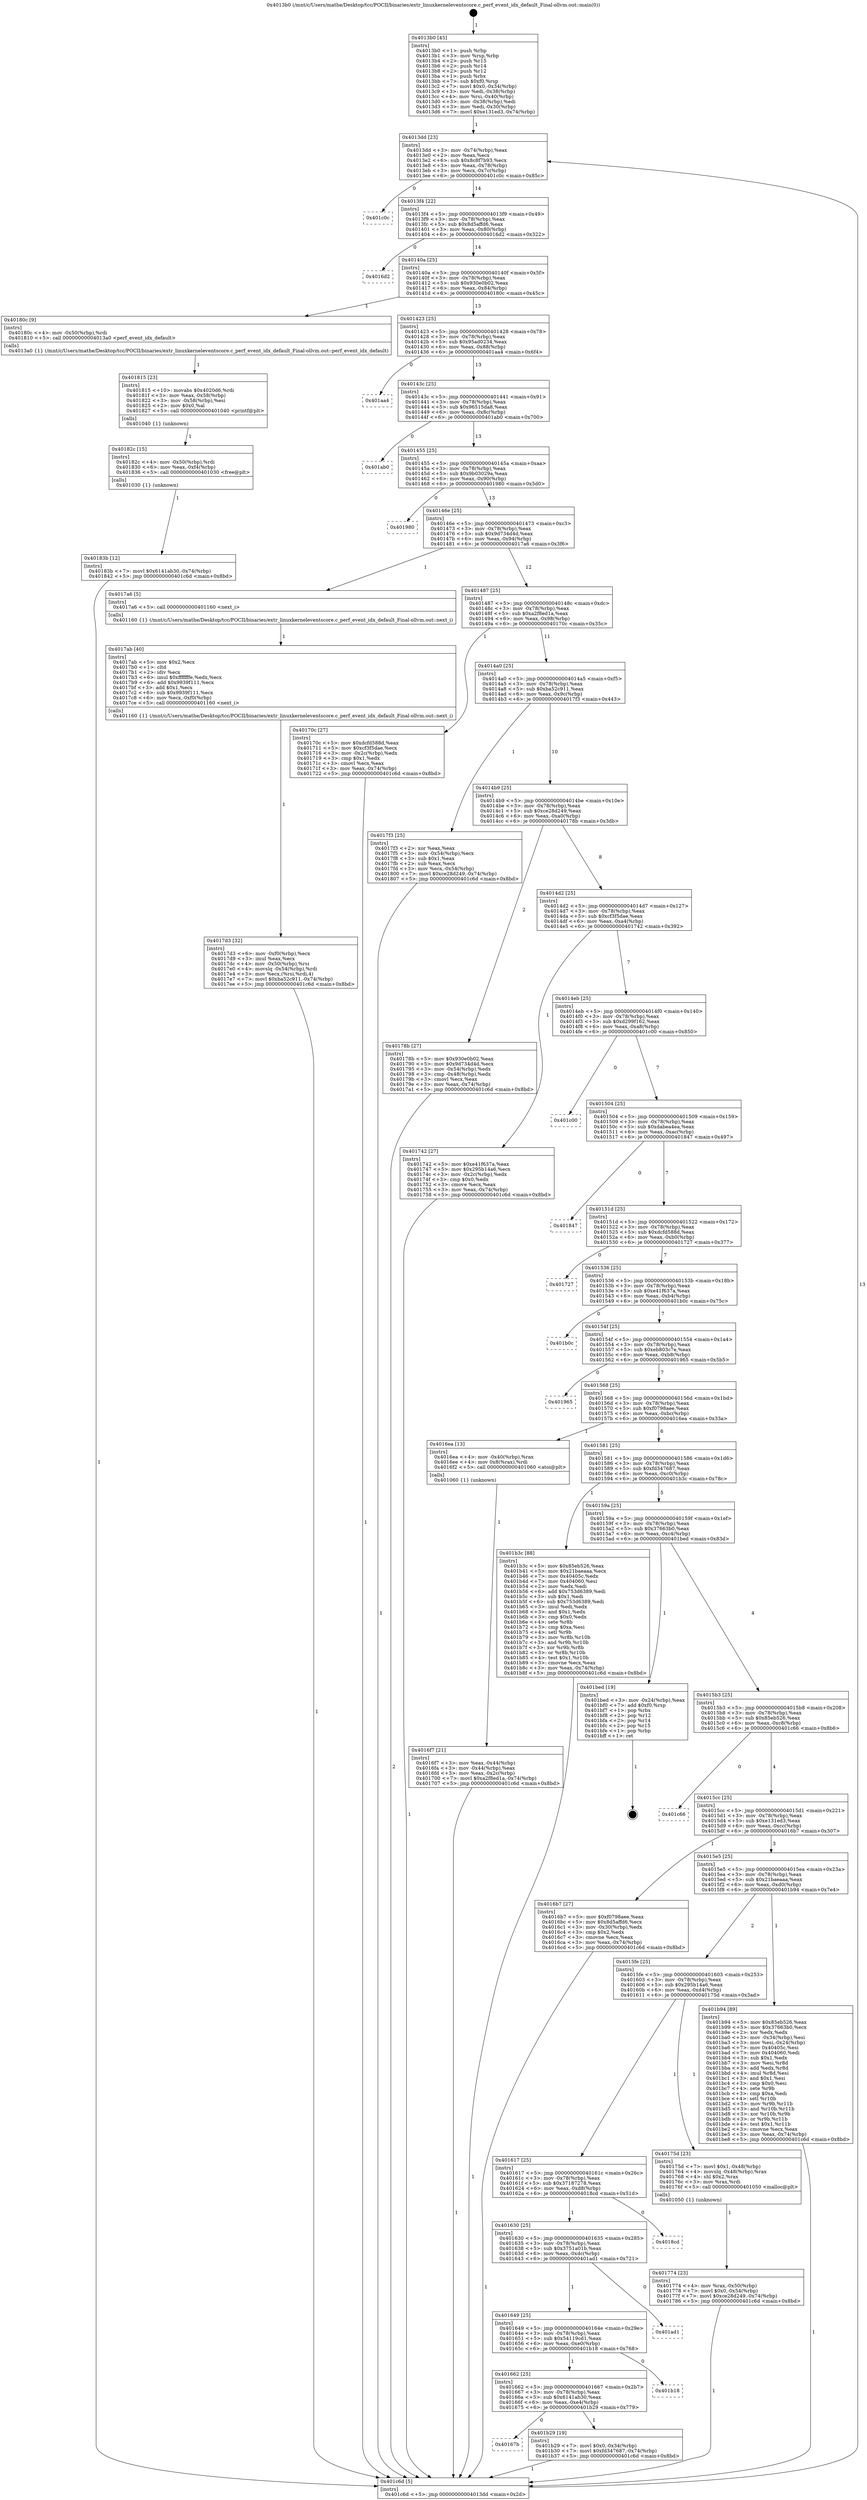 digraph "0x4013b0" {
  label = "0x4013b0 (/mnt/c/Users/mathe/Desktop/tcc/POCII/binaries/extr_linuxkerneleventscore.c_perf_event_idx_default_Final-ollvm.out::main(0))"
  labelloc = "t"
  node[shape=record]

  Entry [label="",width=0.3,height=0.3,shape=circle,fillcolor=black,style=filled]
  "0x4013dd" [label="{
     0x4013dd [23]\l
     | [instrs]\l
     &nbsp;&nbsp;0x4013dd \<+3\>: mov -0x74(%rbp),%eax\l
     &nbsp;&nbsp;0x4013e0 \<+2\>: mov %eax,%ecx\l
     &nbsp;&nbsp;0x4013e2 \<+6\>: sub $0x8c8f7b93,%ecx\l
     &nbsp;&nbsp;0x4013e8 \<+3\>: mov %eax,-0x78(%rbp)\l
     &nbsp;&nbsp;0x4013eb \<+3\>: mov %ecx,-0x7c(%rbp)\l
     &nbsp;&nbsp;0x4013ee \<+6\>: je 0000000000401c0c \<main+0x85c\>\l
  }"]
  "0x401c0c" [label="{
     0x401c0c\l
  }", style=dashed]
  "0x4013f4" [label="{
     0x4013f4 [22]\l
     | [instrs]\l
     &nbsp;&nbsp;0x4013f4 \<+5\>: jmp 00000000004013f9 \<main+0x49\>\l
     &nbsp;&nbsp;0x4013f9 \<+3\>: mov -0x78(%rbp),%eax\l
     &nbsp;&nbsp;0x4013fc \<+5\>: sub $0x8d5affd6,%eax\l
     &nbsp;&nbsp;0x401401 \<+3\>: mov %eax,-0x80(%rbp)\l
     &nbsp;&nbsp;0x401404 \<+6\>: je 00000000004016d2 \<main+0x322\>\l
  }"]
  Exit [label="",width=0.3,height=0.3,shape=circle,fillcolor=black,style=filled,peripheries=2]
  "0x4016d2" [label="{
     0x4016d2\l
  }", style=dashed]
  "0x40140a" [label="{
     0x40140a [25]\l
     | [instrs]\l
     &nbsp;&nbsp;0x40140a \<+5\>: jmp 000000000040140f \<main+0x5f\>\l
     &nbsp;&nbsp;0x40140f \<+3\>: mov -0x78(%rbp),%eax\l
     &nbsp;&nbsp;0x401412 \<+5\>: sub $0x930e0b02,%eax\l
     &nbsp;&nbsp;0x401417 \<+6\>: mov %eax,-0x84(%rbp)\l
     &nbsp;&nbsp;0x40141d \<+6\>: je 000000000040180c \<main+0x45c\>\l
  }"]
  "0x40167b" [label="{
     0x40167b\l
  }", style=dashed]
  "0x40180c" [label="{
     0x40180c [9]\l
     | [instrs]\l
     &nbsp;&nbsp;0x40180c \<+4\>: mov -0x50(%rbp),%rdi\l
     &nbsp;&nbsp;0x401810 \<+5\>: call 00000000004013a0 \<perf_event_idx_default\>\l
     | [calls]\l
     &nbsp;&nbsp;0x4013a0 \{1\} (/mnt/c/Users/mathe/Desktop/tcc/POCII/binaries/extr_linuxkerneleventscore.c_perf_event_idx_default_Final-ollvm.out::perf_event_idx_default)\l
  }"]
  "0x401423" [label="{
     0x401423 [25]\l
     | [instrs]\l
     &nbsp;&nbsp;0x401423 \<+5\>: jmp 0000000000401428 \<main+0x78\>\l
     &nbsp;&nbsp;0x401428 \<+3\>: mov -0x78(%rbp),%eax\l
     &nbsp;&nbsp;0x40142b \<+5\>: sub $0x95ad0234,%eax\l
     &nbsp;&nbsp;0x401430 \<+6\>: mov %eax,-0x88(%rbp)\l
     &nbsp;&nbsp;0x401436 \<+6\>: je 0000000000401aa4 \<main+0x6f4\>\l
  }"]
  "0x401b29" [label="{
     0x401b29 [19]\l
     | [instrs]\l
     &nbsp;&nbsp;0x401b29 \<+7\>: movl $0x0,-0x34(%rbp)\l
     &nbsp;&nbsp;0x401b30 \<+7\>: movl $0xfd347687,-0x74(%rbp)\l
     &nbsp;&nbsp;0x401b37 \<+5\>: jmp 0000000000401c6d \<main+0x8bd\>\l
  }"]
  "0x401aa4" [label="{
     0x401aa4\l
  }", style=dashed]
  "0x40143c" [label="{
     0x40143c [25]\l
     | [instrs]\l
     &nbsp;&nbsp;0x40143c \<+5\>: jmp 0000000000401441 \<main+0x91\>\l
     &nbsp;&nbsp;0x401441 \<+3\>: mov -0x78(%rbp),%eax\l
     &nbsp;&nbsp;0x401444 \<+5\>: sub $0x96515da8,%eax\l
     &nbsp;&nbsp;0x401449 \<+6\>: mov %eax,-0x8c(%rbp)\l
     &nbsp;&nbsp;0x40144f \<+6\>: je 0000000000401ab0 \<main+0x700\>\l
  }"]
  "0x401662" [label="{
     0x401662 [25]\l
     | [instrs]\l
     &nbsp;&nbsp;0x401662 \<+5\>: jmp 0000000000401667 \<main+0x2b7\>\l
     &nbsp;&nbsp;0x401667 \<+3\>: mov -0x78(%rbp),%eax\l
     &nbsp;&nbsp;0x40166a \<+5\>: sub $0x6141ab30,%eax\l
     &nbsp;&nbsp;0x40166f \<+6\>: mov %eax,-0xe4(%rbp)\l
     &nbsp;&nbsp;0x401675 \<+6\>: je 0000000000401b29 \<main+0x779\>\l
  }"]
  "0x401ab0" [label="{
     0x401ab0\l
  }", style=dashed]
  "0x401455" [label="{
     0x401455 [25]\l
     | [instrs]\l
     &nbsp;&nbsp;0x401455 \<+5\>: jmp 000000000040145a \<main+0xaa\>\l
     &nbsp;&nbsp;0x40145a \<+3\>: mov -0x78(%rbp),%eax\l
     &nbsp;&nbsp;0x40145d \<+5\>: sub $0x9b03029a,%eax\l
     &nbsp;&nbsp;0x401462 \<+6\>: mov %eax,-0x90(%rbp)\l
     &nbsp;&nbsp;0x401468 \<+6\>: je 0000000000401980 \<main+0x5d0\>\l
  }"]
  "0x401b18" [label="{
     0x401b18\l
  }", style=dashed]
  "0x401980" [label="{
     0x401980\l
  }", style=dashed]
  "0x40146e" [label="{
     0x40146e [25]\l
     | [instrs]\l
     &nbsp;&nbsp;0x40146e \<+5\>: jmp 0000000000401473 \<main+0xc3\>\l
     &nbsp;&nbsp;0x401473 \<+3\>: mov -0x78(%rbp),%eax\l
     &nbsp;&nbsp;0x401476 \<+5\>: sub $0x9d734d4d,%eax\l
     &nbsp;&nbsp;0x40147b \<+6\>: mov %eax,-0x94(%rbp)\l
     &nbsp;&nbsp;0x401481 \<+6\>: je 00000000004017a6 \<main+0x3f6\>\l
  }"]
  "0x401649" [label="{
     0x401649 [25]\l
     | [instrs]\l
     &nbsp;&nbsp;0x401649 \<+5\>: jmp 000000000040164e \<main+0x29e\>\l
     &nbsp;&nbsp;0x40164e \<+3\>: mov -0x78(%rbp),%eax\l
     &nbsp;&nbsp;0x401651 \<+5\>: sub $0x54119cd1,%eax\l
     &nbsp;&nbsp;0x401656 \<+6\>: mov %eax,-0xe0(%rbp)\l
     &nbsp;&nbsp;0x40165c \<+6\>: je 0000000000401b18 \<main+0x768\>\l
  }"]
  "0x4017a6" [label="{
     0x4017a6 [5]\l
     | [instrs]\l
     &nbsp;&nbsp;0x4017a6 \<+5\>: call 0000000000401160 \<next_i\>\l
     | [calls]\l
     &nbsp;&nbsp;0x401160 \{1\} (/mnt/c/Users/mathe/Desktop/tcc/POCII/binaries/extr_linuxkerneleventscore.c_perf_event_idx_default_Final-ollvm.out::next_i)\l
  }"]
  "0x401487" [label="{
     0x401487 [25]\l
     | [instrs]\l
     &nbsp;&nbsp;0x401487 \<+5\>: jmp 000000000040148c \<main+0xdc\>\l
     &nbsp;&nbsp;0x40148c \<+3\>: mov -0x78(%rbp),%eax\l
     &nbsp;&nbsp;0x40148f \<+5\>: sub $0xa2f8ed1a,%eax\l
     &nbsp;&nbsp;0x401494 \<+6\>: mov %eax,-0x98(%rbp)\l
     &nbsp;&nbsp;0x40149a \<+6\>: je 000000000040170c \<main+0x35c\>\l
  }"]
  "0x401ad1" [label="{
     0x401ad1\l
  }", style=dashed]
  "0x40170c" [label="{
     0x40170c [27]\l
     | [instrs]\l
     &nbsp;&nbsp;0x40170c \<+5\>: mov $0xdcfd588d,%eax\l
     &nbsp;&nbsp;0x401711 \<+5\>: mov $0xcf3f5dae,%ecx\l
     &nbsp;&nbsp;0x401716 \<+3\>: mov -0x2c(%rbp),%edx\l
     &nbsp;&nbsp;0x401719 \<+3\>: cmp $0x1,%edx\l
     &nbsp;&nbsp;0x40171c \<+3\>: cmovl %ecx,%eax\l
     &nbsp;&nbsp;0x40171f \<+3\>: mov %eax,-0x74(%rbp)\l
     &nbsp;&nbsp;0x401722 \<+5\>: jmp 0000000000401c6d \<main+0x8bd\>\l
  }"]
  "0x4014a0" [label="{
     0x4014a0 [25]\l
     | [instrs]\l
     &nbsp;&nbsp;0x4014a0 \<+5\>: jmp 00000000004014a5 \<main+0xf5\>\l
     &nbsp;&nbsp;0x4014a5 \<+3\>: mov -0x78(%rbp),%eax\l
     &nbsp;&nbsp;0x4014a8 \<+5\>: sub $0xba52c911,%eax\l
     &nbsp;&nbsp;0x4014ad \<+6\>: mov %eax,-0x9c(%rbp)\l
     &nbsp;&nbsp;0x4014b3 \<+6\>: je 00000000004017f3 \<main+0x443\>\l
  }"]
  "0x401630" [label="{
     0x401630 [25]\l
     | [instrs]\l
     &nbsp;&nbsp;0x401630 \<+5\>: jmp 0000000000401635 \<main+0x285\>\l
     &nbsp;&nbsp;0x401635 \<+3\>: mov -0x78(%rbp),%eax\l
     &nbsp;&nbsp;0x401638 \<+5\>: sub $0x3751a01b,%eax\l
     &nbsp;&nbsp;0x40163d \<+6\>: mov %eax,-0xdc(%rbp)\l
     &nbsp;&nbsp;0x401643 \<+6\>: je 0000000000401ad1 \<main+0x721\>\l
  }"]
  "0x4017f3" [label="{
     0x4017f3 [25]\l
     | [instrs]\l
     &nbsp;&nbsp;0x4017f3 \<+2\>: xor %eax,%eax\l
     &nbsp;&nbsp;0x4017f5 \<+3\>: mov -0x54(%rbp),%ecx\l
     &nbsp;&nbsp;0x4017f8 \<+3\>: sub $0x1,%eax\l
     &nbsp;&nbsp;0x4017fb \<+2\>: sub %eax,%ecx\l
     &nbsp;&nbsp;0x4017fd \<+3\>: mov %ecx,-0x54(%rbp)\l
     &nbsp;&nbsp;0x401800 \<+7\>: movl $0xce28d249,-0x74(%rbp)\l
     &nbsp;&nbsp;0x401807 \<+5\>: jmp 0000000000401c6d \<main+0x8bd\>\l
  }"]
  "0x4014b9" [label="{
     0x4014b9 [25]\l
     | [instrs]\l
     &nbsp;&nbsp;0x4014b9 \<+5\>: jmp 00000000004014be \<main+0x10e\>\l
     &nbsp;&nbsp;0x4014be \<+3\>: mov -0x78(%rbp),%eax\l
     &nbsp;&nbsp;0x4014c1 \<+5\>: sub $0xce28d249,%eax\l
     &nbsp;&nbsp;0x4014c6 \<+6\>: mov %eax,-0xa0(%rbp)\l
     &nbsp;&nbsp;0x4014cc \<+6\>: je 000000000040178b \<main+0x3db\>\l
  }"]
  "0x4018cd" [label="{
     0x4018cd\l
  }", style=dashed]
  "0x40178b" [label="{
     0x40178b [27]\l
     | [instrs]\l
     &nbsp;&nbsp;0x40178b \<+5\>: mov $0x930e0b02,%eax\l
     &nbsp;&nbsp;0x401790 \<+5\>: mov $0x9d734d4d,%ecx\l
     &nbsp;&nbsp;0x401795 \<+3\>: mov -0x54(%rbp),%edx\l
     &nbsp;&nbsp;0x401798 \<+3\>: cmp -0x48(%rbp),%edx\l
     &nbsp;&nbsp;0x40179b \<+3\>: cmovl %ecx,%eax\l
     &nbsp;&nbsp;0x40179e \<+3\>: mov %eax,-0x74(%rbp)\l
     &nbsp;&nbsp;0x4017a1 \<+5\>: jmp 0000000000401c6d \<main+0x8bd\>\l
  }"]
  "0x4014d2" [label="{
     0x4014d2 [25]\l
     | [instrs]\l
     &nbsp;&nbsp;0x4014d2 \<+5\>: jmp 00000000004014d7 \<main+0x127\>\l
     &nbsp;&nbsp;0x4014d7 \<+3\>: mov -0x78(%rbp),%eax\l
     &nbsp;&nbsp;0x4014da \<+5\>: sub $0xcf3f5dae,%eax\l
     &nbsp;&nbsp;0x4014df \<+6\>: mov %eax,-0xa4(%rbp)\l
     &nbsp;&nbsp;0x4014e5 \<+6\>: je 0000000000401742 \<main+0x392\>\l
  }"]
  "0x40183b" [label="{
     0x40183b [12]\l
     | [instrs]\l
     &nbsp;&nbsp;0x40183b \<+7\>: movl $0x6141ab30,-0x74(%rbp)\l
     &nbsp;&nbsp;0x401842 \<+5\>: jmp 0000000000401c6d \<main+0x8bd\>\l
  }"]
  "0x401742" [label="{
     0x401742 [27]\l
     | [instrs]\l
     &nbsp;&nbsp;0x401742 \<+5\>: mov $0xe41f637a,%eax\l
     &nbsp;&nbsp;0x401747 \<+5\>: mov $0x295b14a6,%ecx\l
     &nbsp;&nbsp;0x40174c \<+3\>: mov -0x2c(%rbp),%edx\l
     &nbsp;&nbsp;0x40174f \<+3\>: cmp $0x0,%edx\l
     &nbsp;&nbsp;0x401752 \<+3\>: cmove %ecx,%eax\l
     &nbsp;&nbsp;0x401755 \<+3\>: mov %eax,-0x74(%rbp)\l
     &nbsp;&nbsp;0x401758 \<+5\>: jmp 0000000000401c6d \<main+0x8bd\>\l
  }"]
  "0x4014eb" [label="{
     0x4014eb [25]\l
     | [instrs]\l
     &nbsp;&nbsp;0x4014eb \<+5\>: jmp 00000000004014f0 \<main+0x140\>\l
     &nbsp;&nbsp;0x4014f0 \<+3\>: mov -0x78(%rbp),%eax\l
     &nbsp;&nbsp;0x4014f3 \<+5\>: sub $0xd299f162,%eax\l
     &nbsp;&nbsp;0x4014f8 \<+6\>: mov %eax,-0xa8(%rbp)\l
     &nbsp;&nbsp;0x4014fe \<+6\>: je 0000000000401c00 \<main+0x850\>\l
  }"]
  "0x40182c" [label="{
     0x40182c [15]\l
     | [instrs]\l
     &nbsp;&nbsp;0x40182c \<+4\>: mov -0x50(%rbp),%rdi\l
     &nbsp;&nbsp;0x401830 \<+6\>: mov %eax,-0xf4(%rbp)\l
     &nbsp;&nbsp;0x401836 \<+5\>: call 0000000000401030 \<free@plt\>\l
     | [calls]\l
     &nbsp;&nbsp;0x401030 \{1\} (unknown)\l
  }"]
  "0x401c00" [label="{
     0x401c00\l
  }", style=dashed]
  "0x401504" [label="{
     0x401504 [25]\l
     | [instrs]\l
     &nbsp;&nbsp;0x401504 \<+5\>: jmp 0000000000401509 \<main+0x159\>\l
     &nbsp;&nbsp;0x401509 \<+3\>: mov -0x78(%rbp),%eax\l
     &nbsp;&nbsp;0x40150c \<+5\>: sub $0xdabea4ea,%eax\l
     &nbsp;&nbsp;0x401511 \<+6\>: mov %eax,-0xac(%rbp)\l
     &nbsp;&nbsp;0x401517 \<+6\>: je 0000000000401847 \<main+0x497\>\l
  }"]
  "0x401815" [label="{
     0x401815 [23]\l
     | [instrs]\l
     &nbsp;&nbsp;0x401815 \<+10\>: movabs $0x4020d6,%rdi\l
     &nbsp;&nbsp;0x40181f \<+3\>: mov %eax,-0x58(%rbp)\l
     &nbsp;&nbsp;0x401822 \<+3\>: mov -0x58(%rbp),%esi\l
     &nbsp;&nbsp;0x401825 \<+2\>: mov $0x0,%al\l
     &nbsp;&nbsp;0x401827 \<+5\>: call 0000000000401040 \<printf@plt\>\l
     | [calls]\l
     &nbsp;&nbsp;0x401040 \{1\} (unknown)\l
  }"]
  "0x401847" [label="{
     0x401847\l
  }", style=dashed]
  "0x40151d" [label="{
     0x40151d [25]\l
     | [instrs]\l
     &nbsp;&nbsp;0x40151d \<+5\>: jmp 0000000000401522 \<main+0x172\>\l
     &nbsp;&nbsp;0x401522 \<+3\>: mov -0x78(%rbp),%eax\l
     &nbsp;&nbsp;0x401525 \<+5\>: sub $0xdcfd588d,%eax\l
     &nbsp;&nbsp;0x40152a \<+6\>: mov %eax,-0xb0(%rbp)\l
     &nbsp;&nbsp;0x401530 \<+6\>: je 0000000000401727 \<main+0x377\>\l
  }"]
  "0x4017d3" [label="{
     0x4017d3 [32]\l
     | [instrs]\l
     &nbsp;&nbsp;0x4017d3 \<+6\>: mov -0xf0(%rbp),%ecx\l
     &nbsp;&nbsp;0x4017d9 \<+3\>: imul %eax,%ecx\l
     &nbsp;&nbsp;0x4017dc \<+4\>: mov -0x50(%rbp),%rsi\l
     &nbsp;&nbsp;0x4017e0 \<+4\>: movslq -0x54(%rbp),%rdi\l
     &nbsp;&nbsp;0x4017e4 \<+3\>: mov %ecx,(%rsi,%rdi,4)\l
     &nbsp;&nbsp;0x4017e7 \<+7\>: movl $0xba52c911,-0x74(%rbp)\l
     &nbsp;&nbsp;0x4017ee \<+5\>: jmp 0000000000401c6d \<main+0x8bd\>\l
  }"]
  "0x401727" [label="{
     0x401727\l
  }", style=dashed]
  "0x401536" [label="{
     0x401536 [25]\l
     | [instrs]\l
     &nbsp;&nbsp;0x401536 \<+5\>: jmp 000000000040153b \<main+0x18b\>\l
     &nbsp;&nbsp;0x40153b \<+3\>: mov -0x78(%rbp),%eax\l
     &nbsp;&nbsp;0x40153e \<+5\>: sub $0xe41f637a,%eax\l
     &nbsp;&nbsp;0x401543 \<+6\>: mov %eax,-0xb4(%rbp)\l
     &nbsp;&nbsp;0x401549 \<+6\>: je 0000000000401b0c \<main+0x75c\>\l
  }"]
  "0x4017ab" [label="{
     0x4017ab [40]\l
     | [instrs]\l
     &nbsp;&nbsp;0x4017ab \<+5\>: mov $0x2,%ecx\l
     &nbsp;&nbsp;0x4017b0 \<+1\>: cltd\l
     &nbsp;&nbsp;0x4017b1 \<+2\>: idiv %ecx\l
     &nbsp;&nbsp;0x4017b3 \<+6\>: imul $0xfffffffe,%edx,%ecx\l
     &nbsp;&nbsp;0x4017b9 \<+6\>: add $0x9939f111,%ecx\l
     &nbsp;&nbsp;0x4017bf \<+3\>: add $0x1,%ecx\l
     &nbsp;&nbsp;0x4017c2 \<+6\>: sub $0x9939f111,%ecx\l
     &nbsp;&nbsp;0x4017c8 \<+6\>: mov %ecx,-0xf0(%rbp)\l
     &nbsp;&nbsp;0x4017ce \<+5\>: call 0000000000401160 \<next_i\>\l
     | [calls]\l
     &nbsp;&nbsp;0x401160 \{1\} (/mnt/c/Users/mathe/Desktop/tcc/POCII/binaries/extr_linuxkerneleventscore.c_perf_event_idx_default_Final-ollvm.out::next_i)\l
  }"]
  "0x401b0c" [label="{
     0x401b0c\l
  }", style=dashed]
  "0x40154f" [label="{
     0x40154f [25]\l
     | [instrs]\l
     &nbsp;&nbsp;0x40154f \<+5\>: jmp 0000000000401554 \<main+0x1a4\>\l
     &nbsp;&nbsp;0x401554 \<+3\>: mov -0x78(%rbp),%eax\l
     &nbsp;&nbsp;0x401557 \<+5\>: sub $0xeb803c7e,%eax\l
     &nbsp;&nbsp;0x40155c \<+6\>: mov %eax,-0xb8(%rbp)\l
     &nbsp;&nbsp;0x401562 \<+6\>: je 0000000000401965 \<main+0x5b5\>\l
  }"]
  "0x401774" [label="{
     0x401774 [23]\l
     | [instrs]\l
     &nbsp;&nbsp;0x401774 \<+4\>: mov %rax,-0x50(%rbp)\l
     &nbsp;&nbsp;0x401778 \<+7\>: movl $0x0,-0x54(%rbp)\l
     &nbsp;&nbsp;0x40177f \<+7\>: movl $0xce28d249,-0x74(%rbp)\l
     &nbsp;&nbsp;0x401786 \<+5\>: jmp 0000000000401c6d \<main+0x8bd\>\l
  }"]
  "0x401965" [label="{
     0x401965\l
  }", style=dashed]
  "0x401568" [label="{
     0x401568 [25]\l
     | [instrs]\l
     &nbsp;&nbsp;0x401568 \<+5\>: jmp 000000000040156d \<main+0x1bd\>\l
     &nbsp;&nbsp;0x40156d \<+3\>: mov -0x78(%rbp),%eax\l
     &nbsp;&nbsp;0x401570 \<+5\>: sub $0xf0798aee,%eax\l
     &nbsp;&nbsp;0x401575 \<+6\>: mov %eax,-0xbc(%rbp)\l
     &nbsp;&nbsp;0x40157b \<+6\>: je 00000000004016ea \<main+0x33a\>\l
  }"]
  "0x401617" [label="{
     0x401617 [25]\l
     | [instrs]\l
     &nbsp;&nbsp;0x401617 \<+5\>: jmp 000000000040161c \<main+0x26c\>\l
     &nbsp;&nbsp;0x40161c \<+3\>: mov -0x78(%rbp),%eax\l
     &nbsp;&nbsp;0x40161f \<+5\>: sub $0x37187278,%eax\l
     &nbsp;&nbsp;0x401624 \<+6\>: mov %eax,-0xd8(%rbp)\l
     &nbsp;&nbsp;0x40162a \<+6\>: je 00000000004018cd \<main+0x51d\>\l
  }"]
  "0x4016ea" [label="{
     0x4016ea [13]\l
     | [instrs]\l
     &nbsp;&nbsp;0x4016ea \<+4\>: mov -0x40(%rbp),%rax\l
     &nbsp;&nbsp;0x4016ee \<+4\>: mov 0x8(%rax),%rdi\l
     &nbsp;&nbsp;0x4016f2 \<+5\>: call 0000000000401060 \<atoi@plt\>\l
     | [calls]\l
     &nbsp;&nbsp;0x401060 \{1\} (unknown)\l
  }"]
  "0x401581" [label="{
     0x401581 [25]\l
     | [instrs]\l
     &nbsp;&nbsp;0x401581 \<+5\>: jmp 0000000000401586 \<main+0x1d6\>\l
     &nbsp;&nbsp;0x401586 \<+3\>: mov -0x78(%rbp),%eax\l
     &nbsp;&nbsp;0x401589 \<+5\>: sub $0xfd347687,%eax\l
     &nbsp;&nbsp;0x40158e \<+6\>: mov %eax,-0xc0(%rbp)\l
     &nbsp;&nbsp;0x401594 \<+6\>: je 0000000000401b3c \<main+0x78c\>\l
  }"]
  "0x40175d" [label="{
     0x40175d [23]\l
     | [instrs]\l
     &nbsp;&nbsp;0x40175d \<+7\>: movl $0x1,-0x48(%rbp)\l
     &nbsp;&nbsp;0x401764 \<+4\>: movslq -0x48(%rbp),%rax\l
     &nbsp;&nbsp;0x401768 \<+4\>: shl $0x2,%rax\l
     &nbsp;&nbsp;0x40176c \<+3\>: mov %rax,%rdi\l
     &nbsp;&nbsp;0x40176f \<+5\>: call 0000000000401050 \<malloc@plt\>\l
     | [calls]\l
     &nbsp;&nbsp;0x401050 \{1\} (unknown)\l
  }"]
  "0x401b3c" [label="{
     0x401b3c [88]\l
     | [instrs]\l
     &nbsp;&nbsp;0x401b3c \<+5\>: mov $0x85eb526,%eax\l
     &nbsp;&nbsp;0x401b41 \<+5\>: mov $0x21baeaaa,%ecx\l
     &nbsp;&nbsp;0x401b46 \<+7\>: mov 0x40405c,%edx\l
     &nbsp;&nbsp;0x401b4d \<+7\>: mov 0x404060,%esi\l
     &nbsp;&nbsp;0x401b54 \<+2\>: mov %edx,%edi\l
     &nbsp;&nbsp;0x401b56 \<+6\>: add $0x753d6389,%edi\l
     &nbsp;&nbsp;0x401b5c \<+3\>: sub $0x1,%edi\l
     &nbsp;&nbsp;0x401b5f \<+6\>: sub $0x753d6389,%edi\l
     &nbsp;&nbsp;0x401b65 \<+3\>: imul %edi,%edx\l
     &nbsp;&nbsp;0x401b68 \<+3\>: and $0x1,%edx\l
     &nbsp;&nbsp;0x401b6b \<+3\>: cmp $0x0,%edx\l
     &nbsp;&nbsp;0x401b6e \<+4\>: sete %r8b\l
     &nbsp;&nbsp;0x401b72 \<+3\>: cmp $0xa,%esi\l
     &nbsp;&nbsp;0x401b75 \<+4\>: setl %r9b\l
     &nbsp;&nbsp;0x401b79 \<+3\>: mov %r8b,%r10b\l
     &nbsp;&nbsp;0x401b7c \<+3\>: and %r9b,%r10b\l
     &nbsp;&nbsp;0x401b7f \<+3\>: xor %r9b,%r8b\l
     &nbsp;&nbsp;0x401b82 \<+3\>: or %r8b,%r10b\l
     &nbsp;&nbsp;0x401b85 \<+4\>: test $0x1,%r10b\l
     &nbsp;&nbsp;0x401b89 \<+3\>: cmovne %ecx,%eax\l
     &nbsp;&nbsp;0x401b8c \<+3\>: mov %eax,-0x74(%rbp)\l
     &nbsp;&nbsp;0x401b8f \<+5\>: jmp 0000000000401c6d \<main+0x8bd\>\l
  }"]
  "0x40159a" [label="{
     0x40159a [25]\l
     | [instrs]\l
     &nbsp;&nbsp;0x40159a \<+5\>: jmp 000000000040159f \<main+0x1ef\>\l
     &nbsp;&nbsp;0x40159f \<+3\>: mov -0x78(%rbp),%eax\l
     &nbsp;&nbsp;0x4015a2 \<+5\>: sub $0x37663b0,%eax\l
     &nbsp;&nbsp;0x4015a7 \<+6\>: mov %eax,-0xc4(%rbp)\l
     &nbsp;&nbsp;0x4015ad \<+6\>: je 0000000000401bed \<main+0x83d\>\l
  }"]
  "0x4015fe" [label="{
     0x4015fe [25]\l
     | [instrs]\l
     &nbsp;&nbsp;0x4015fe \<+5\>: jmp 0000000000401603 \<main+0x253\>\l
     &nbsp;&nbsp;0x401603 \<+3\>: mov -0x78(%rbp),%eax\l
     &nbsp;&nbsp;0x401606 \<+5\>: sub $0x295b14a6,%eax\l
     &nbsp;&nbsp;0x40160b \<+6\>: mov %eax,-0xd4(%rbp)\l
     &nbsp;&nbsp;0x401611 \<+6\>: je 000000000040175d \<main+0x3ad\>\l
  }"]
  "0x401bed" [label="{
     0x401bed [19]\l
     | [instrs]\l
     &nbsp;&nbsp;0x401bed \<+3\>: mov -0x24(%rbp),%eax\l
     &nbsp;&nbsp;0x401bf0 \<+7\>: add $0xf0,%rsp\l
     &nbsp;&nbsp;0x401bf7 \<+1\>: pop %rbx\l
     &nbsp;&nbsp;0x401bf8 \<+2\>: pop %r12\l
     &nbsp;&nbsp;0x401bfa \<+2\>: pop %r14\l
     &nbsp;&nbsp;0x401bfc \<+2\>: pop %r15\l
     &nbsp;&nbsp;0x401bfe \<+1\>: pop %rbp\l
     &nbsp;&nbsp;0x401bff \<+1\>: ret\l
  }"]
  "0x4015b3" [label="{
     0x4015b3 [25]\l
     | [instrs]\l
     &nbsp;&nbsp;0x4015b3 \<+5\>: jmp 00000000004015b8 \<main+0x208\>\l
     &nbsp;&nbsp;0x4015b8 \<+3\>: mov -0x78(%rbp),%eax\l
     &nbsp;&nbsp;0x4015bb \<+5\>: sub $0x85eb526,%eax\l
     &nbsp;&nbsp;0x4015c0 \<+6\>: mov %eax,-0xc8(%rbp)\l
     &nbsp;&nbsp;0x4015c6 \<+6\>: je 0000000000401c66 \<main+0x8b6\>\l
  }"]
  "0x401b94" [label="{
     0x401b94 [89]\l
     | [instrs]\l
     &nbsp;&nbsp;0x401b94 \<+5\>: mov $0x85eb526,%eax\l
     &nbsp;&nbsp;0x401b99 \<+5\>: mov $0x37663b0,%ecx\l
     &nbsp;&nbsp;0x401b9e \<+2\>: xor %edx,%edx\l
     &nbsp;&nbsp;0x401ba0 \<+3\>: mov -0x34(%rbp),%esi\l
     &nbsp;&nbsp;0x401ba3 \<+3\>: mov %esi,-0x24(%rbp)\l
     &nbsp;&nbsp;0x401ba6 \<+7\>: mov 0x40405c,%esi\l
     &nbsp;&nbsp;0x401bad \<+7\>: mov 0x404060,%edi\l
     &nbsp;&nbsp;0x401bb4 \<+3\>: sub $0x1,%edx\l
     &nbsp;&nbsp;0x401bb7 \<+3\>: mov %esi,%r8d\l
     &nbsp;&nbsp;0x401bba \<+3\>: add %edx,%r8d\l
     &nbsp;&nbsp;0x401bbd \<+4\>: imul %r8d,%esi\l
     &nbsp;&nbsp;0x401bc1 \<+3\>: and $0x1,%esi\l
     &nbsp;&nbsp;0x401bc4 \<+3\>: cmp $0x0,%esi\l
     &nbsp;&nbsp;0x401bc7 \<+4\>: sete %r9b\l
     &nbsp;&nbsp;0x401bcb \<+3\>: cmp $0xa,%edi\l
     &nbsp;&nbsp;0x401bce \<+4\>: setl %r10b\l
     &nbsp;&nbsp;0x401bd2 \<+3\>: mov %r9b,%r11b\l
     &nbsp;&nbsp;0x401bd5 \<+3\>: and %r10b,%r11b\l
     &nbsp;&nbsp;0x401bd8 \<+3\>: xor %r10b,%r9b\l
     &nbsp;&nbsp;0x401bdb \<+3\>: or %r9b,%r11b\l
     &nbsp;&nbsp;0x401bde \<+4\>: test $0x1,%r11b\l
     &nbsp;&nbsp;0x401be2 \<+3\>: cmovne %ecx,%eax\l
     &nbsp;&nbsp;0x401be5 \<+3\>: mov %eax,-0x74(%rbp)\l
     &nbsp;&nbsp;0x401be8 \<+5\>: jmp 0000000000401c6d \<main+0x8bd\>\l
  }"]
  "0x401c66" [label="{
     0x401c66\l
  }", style=dashed]
  "0x4015cc" [label="{
     0x4015cc [25]\l
     | [instrs]\l
     &nbsp;&nbsp;0x4015cc \<+5\>: jmp 00000000004015d1 \<main+0x221\>\l
     &nbsp;&nbsp;0x4015d1 \<+3\>: mov -0x78(%rbp),%eax\l
     &nbsp;&nbsp;0x4015d4 \<+5\>: sub $0xe131ed3,%eax\l
     &nbsp;&nbsp;0x4015d9 \<+6\>: mov %eax,-0xcc(%rbp)\l
     &nbsp;&nbsp;0x4015df \<+6\>: je 00000000004016b7 \<main+0x307\>\l
  }"]
  "0x4016f7" [label="{
     0x4016f7 [21]\l
     | [instrs]\l
     &nbsp;&nbsp;0x4016f7 \<+3\>: mov %eax,-0x44(%rbp)\l
     &nbsp;&nbsp;0x4016fa \<+3\>: mov -0x44(%rbp),%eax\l
     &nbsp;&nbsp;0x4016fd \<+3\>: mov %eax,-0x2c(%rbp)\l
     &nbsp;&nbsp;0x401700 \<+7\>: movl $0xa2f8ed1a,-0x74(%rbp)\l
     &nbsp;&nbsp;0x401707 \<+5\>: jmp 0000000000401c6d \<main+0x8bd\>\l
  }"]
  "0x4016b7" [label="{
     0x4016b7 [27]\l
     | [instrs]\l
     &nbsp;&nbsp;0x4016b7 \<+5\>: mov $0xf0798aee,%eax\l
     &nbsp;&nbsp;0x4016bc \<+5\>: mov $0x8d5affd6,%ecx\l
     &nbsp;&nbsp;0x4016c1 \<+3\>: mov -0x30(%rbp),%edx\l
     &nbsp;&nbsp;0x4016c4 \<+3\>: cmp $0x2,%edx\l
     &nbsp;&nbsp;0x4016c7 \<+3\>: cmovne %ecx,%eax\l
     &nbsp;&nbsp;0x4016ca \<+3\>: mov %eax,-0x74(%rbp)\l
     &nbsp;&nbsp;0x4016cd \<+5\>: jmp 0000000000401c6d \<main+0x8bd\>\l
  }"]
  "0x4015e5" [label="{
     0x4015e5 [25]\l
     | [instrs]\l
     &nbsp;&nbsp;0x4015e5 \<+5\>: jmp 00000000004015ea \<main+0x23a\>\l
     &nbsp;&nbsp;0x4015ea \<+3\>: mov -0x78(%rbp),%eax\l
     &nbsp;&nbsp;0x4015ed \<+5\>: sub $0x21baeaaa,%eax\l
     &nbsp;&nbsp;0x4015f2 \<+6\>: mov %eax,-0xd0(%rbp)\l
     &nbsp;&nbsp;0x4015f8 \<+6\>: je 0000000000401b94 \<main+0x7e4\>\l
  }"]
  "0x401c6d" [label="{
     0x401c6d [5]\l
     | [instrs]\l
     &nbsp;&nbsp;0x401c6d \<+5\>: jmp 00000000004013dd \<main+0x2d\>\l
  }"]
  "0x4013b0" [label="{
     0x4013b0 [45]\l
     | [instrs]\l
     &nbsp;&nbsp;0x4013b0 \<+1\>: push %rbp\l
     &nbsp;&nbsp;0x4013b1 \<+3\>: mov %rsp,%rbp\l
     &nbsp;&nbsp;0x4013b4 \<+2\>: push %r15\l
     &nbsp;&nbsp;0x4013b6 \<+2\>: push %r14\l
     &nbsp;&nbsp;0x4013b8 \<+2\>: push %r12\l
     &nbsp;&nbsp;0x4013ba \<+1\>: push %rbx\l
     &nbsp;&nbsp;0x4013bb \<+7\>: sub $0xf0,%rsp\l
     &nbsp;&nbsp;0x4013c2 \<+7\>: movl $0x0,-0x34(%rbp)\l
     &nbsp;&nbsp;0x4013c9 \<+3\>: mov %edi,-0x38(%rbp)\l
     &nbsp;&nbsp;0x4013cc \<+4\>: mov %rsi,-0x40(%rbp)\l
     &nbsp;&nbsp;0x4013d0 \<+3\>: mov -0x38(%rbp),%edi\l
     &nbsp;&nbsp;0x4013d3 \<+3\>: mov %edi,-0x30(%rbp)\l
     &nbsp;&nbsp;0x4013d6 \<+7\>: movl $0xe131ed3,-0x74(%rbp)\l
  }"]
  Entry -> "0x4013b0" [label=" 1"]
  "0x4013dd" -> "0x401c0c" [label=" 0"]
  "0x4013dd" -> "0x4013f4" [label=" 14"]
  "0x401bed" -> Exit [label=" 1"]
  "0x4013f4" -> "0x4016d2" [label=" 0"]
  "0x4013f4" -> "0x40140a" [label=" 14"]
  "0x401b94" -> "0x401c6d" [label=" 1"]
  "0x40140a" -> "0x40180c" [label=" 1"]
  "0x40140a" -> "0x401423" [label=" 13"]
  "0x401b3c" -> "0x401c6d" [label=" 1"]
  "0x401423" -> "0x401aa4" [label=" 0"]
  "0x401423" -> "0x40143c" [label=" 13"]
  "0x401b29" -> "0x401c6d" [label=" 1"]
  "0x40143c" -> "0x401ab0" [label=" 0"]
  "0x40143c" -> "0x401455" [label=" 13"]
  "0x401662" -> "0x401b29" [label=" 1"]
  "0x401455" -> "0x401980" [label=" 0"]
  "0x401455" -> "0x40146e" [label=" 13"]
  "0x401662" -> "0x40167b" [label=" 0"]
  "0x40146e" -> "0x4017a6" [label=" 1"]
  "0x40146e" -> "0x401487" [label=" 12"]
  "0x401649" -> "0x401b18" [label=" 0"]
  "0x401487" -> "0x40170c" [label=" 1"]
  "0x401487" -> "0x4014a0" [label=" 11"]
  "0x401649" -> "0x401662" [label=" 1"]
  "0x4014a0" -> "0x4017f3" [label=" 1"]
  "0x4014a0" -> "0x4014b9" [label=" 10"]
  "0x401630" -> "0x401ad1" [label=" 0"]
  "0x4014b9" -> "0x40178b" [label=" 2"]
  "0x4014b9" -> "0x4014d2" [label=" 8"]
  "0x401630" -> "0x401649" [label=" 1"]
  "0x4014d2" -> "0x401742" [label=" 1"]
  "0x4014d2" -> "0x4014eb" [label=" 7"]
  "0x401617" -> "0x4018cd" [label=" 0"]
  "0x4014eb" -> "0x401c00" [label=" 0"]
  "0x4014eb" -> "0x401504" [label=" 7"]
  "0x401617" -> "0x401630" [label=" 1"]
  "0x401504" -> "0x401847" [label=" 0"]
  "0x401504" -> "0x40151d" [label=" 7"]
  "0x40183b" -> "0x401c6d" [label=" 1"]
  "0x40151d" -> "0x401727" [label=" 0"]
  "0x40151d" -> "0x401536" [label=" 7"]
  "0x40182c" -> "0x40183b" [label=" 1"]
  "0x401536" -> "0x401b0c" [label=" 0"]
  "0x401536" -> "0x40154f" [label=" 7"]
  "0x401815" -> "0x40182c" [label=" 1"]
  "0x40154f" -> "0x401965" [label=" 0"]
  "0x40154f" -> "0x401568" [label=" 7"]
  "0x40180c" -> "0x401815" [label=" 1"]
  "0x401568" -> "0x4016ea" [label=" 1"]
  "0x401568" -> "0x401581" [label=" 6"]
  "0x4017f3" -> "0x401c6d" [label=" 1"]
  "0x401581" -> "0x401b3c" [label=" 1"]
  "0x401581" -> "0x40159a" [label=" 5"]
  "0x4017d3" -> "0x401c6d" [label=" 1"]
  "0x40159a" -> "0x401bed" [label=" 1"]
  "0x40159a" -> "0x4015b3" [label=" 4"]
  "0x4017a6" -> "0x4017ab" [label=" 1"]
  "0x4015b3" -> "0x401c66" [label=" 0"]
  "0x4015b3" -> "0x4015cc" [label=" 4"]
  "0x40178b" -> "0x401c6d" [label=" 2"]
  "0x4015cc" -> "0x4016b7" [label=" 1"]
  "0x4015cc" -> "0x4015e5" [label=" 3"]
  "0x4016b7" -> "0x401c6d" [label=" 1"]
  "0x4013b0" -> "0x4013dd" [label=" 1"]
  "0x401c6d" -> "0x4013dd" [label=" 13"]
  "0x4016ea" -> "0x4016f7" [label=" 1"]
  "0x4016f7" -> "0x401c6d" [label=" 1"]
  "0x40170c" -> "0x401c6d" [label=" 1"]
  "0x401742" -> "0x401c6d" [label=" 1"]
  "0x401774" -> "0x401c6d" [label=" 1"]
  "0x4015e5" -> "0x401b94" [label=" 1"]
  "0x4015e5" -> "0x4015fe" [label=" 2"]
  "0x4017ab" -> "0x4017d3" [label=" 1"]
  "0x4015fe" -> "0x40175d" [label=" 1"]
  "0x4015fe" -> "0x401617" [label=" 1"]
  "0x40175d" -> "0x401774" [label=" 1"]
}
